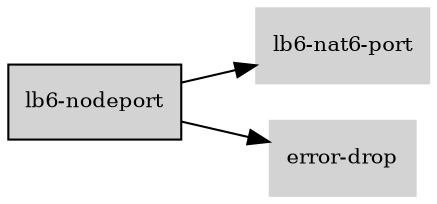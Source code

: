 digraph "lb6_nodeport_subgraph" {
  rankdir=LR;
  node [shape=box, style=filled, fontsize=10, color=lightgray, fontcolor=black, fillcolor=lightgray];
  "lb6-nodeport" [color=black, fontcolor=black, fillcolor=lightgray];
  edge [fontsize=8];
  "lb6-nodeport" -> "lb6-nat6-port";
  "lb6-nodeport" -> "error-drop";
}
